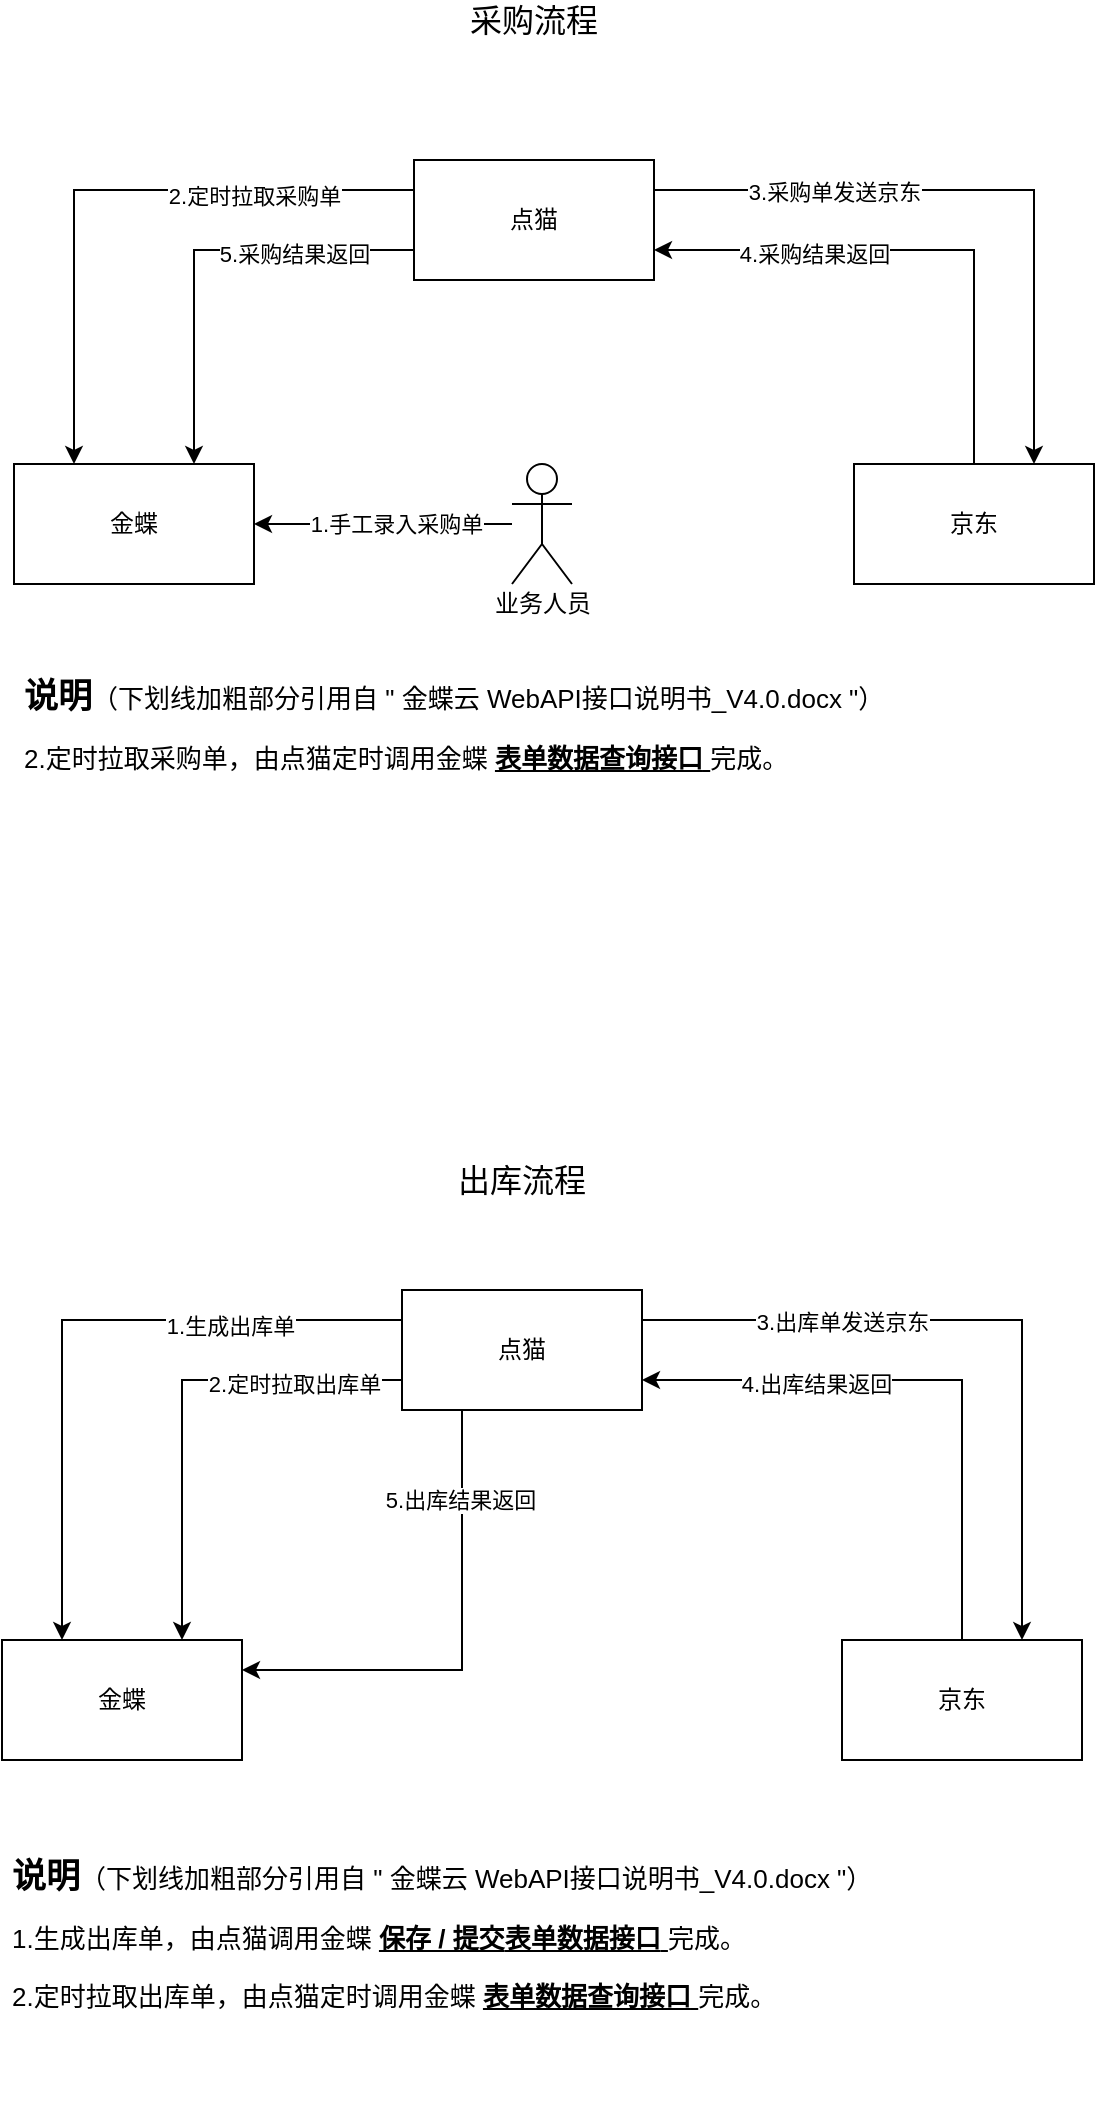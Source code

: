 <mxfile version="13.8.7" type="github">
  <diagram id="TQBs-fIxCHHja5KSU6ci" name="Page-1">
    <mxGraphModel dx="946" dy="626" grid="1" gridSize="10" guides="1" tooltips="1" connect="1" arrows="1" fold="1" page="1" pageScale="1" pageWidth="827" pageHeight="1169" math="0" shadow="0">
      <root>
        <mxCell id="0" />
        <mxCell id="1" parent="0" />
        <mxCell id="XbdUIOKITNwZQ8Tn0T4e-13" style="edgeStyle=orthogonalEdgeStyle;rounded=0;orthogonalLoop=1;jettySize=auto;html=1;exitX=0;exitY=0.25;exitDx=0;exitDy=0;entryX=0.25;entryY=0;entryDx=0;entryDy=0;" edge="1" parent="1" source="XbdUIOKITNwZQ8Tn0T4e-1" target="XbdUIOKITNwZQ8Tn0T4e-2">
          <mxGeometry relative="1" as="geometry">
            <mxPoint x="160" y="380" as="targetPoint" />
          </mxGeometry>
        </mxCell>
        <mxCell id="XbdUIOKITNwZQ8Tn0T4e-14" value="2.定时拉取采购单" style="edgeLabel;html=1;align=center;verticalAlign=middle;resizable=0;points=[];" vertex="1" connectable="0" parent="XbdUIOKITNwZQ8Tn0T4e-13">
          <mxGeometry x="-0.476" y="3" relative="1" as="geometry">
            <mxPoint as="offset" />
          </mxGeometry>
        </mxCell>
        <mxCell id="XbdUIOKITNwZQ8Tn0T4e-16" style="edgeStyle=orthogonalEdgeStyle;rounded=0;orthogonalLoop=1;jettySize=auto;html=1;exitX=1;exitY=0.25;exitDx=0;exitDy=0;entryX=0.75;entryY=0;entryDx=0;entryDy=0;" edge="1" parent="1" source="XbdUIOKITNwZQ8Tn0T4e-1" target="XbdUIOKITNwZQ8Tn0T4e-3">
          <mxGeometry relative="1" as="geometry">
            <mxPoint x="680" y="370" as="targetPoint" />
          </mxGeometry>
        </mxCell>
        <mxCell id="XbdUIOKITNwZQ8Tn0T4e-17" value="3.采购单发送京东" style="edgeLabel;html=1;align=center;verticalAlign=middle;resizable=0;points=[];" vertex="1" connectable="0" parent="XbdUIOKITNwZQ8Tn0T4e-16">
          <mxGeometry x="-0.656" y="-1" relative="1" as="geometry">
            <mxPoint x="34" as="offset" />
          </mxGeometry>
        </mxCell>
        <mxCell id="XbdUIOKITNwZQ8Tn0T4e-22" style="edgeStyle=orthogonalEdgeStyle;rounded=0;orthogonalLoop=1;jettySize=auto;html=1;exitX=0;exitY=0.75;exitDx=0;exitDy=0;entryX=0.75;entryY=0;entryDx=0;entryDy=0;" edge="1" parent="1" source="XbdUIOKITNwZQ8Tn0T4e-1" target="XbdUIOKITNwZQ8Tn0T4e-2">
          <mxGeometry relative="1" as="geometry" />
        </mxCell>
        <mxCell id="XbdUIOKITNwZQ8Tn0T4e-23" value="5.采购结果返回" style="edgeLabel;html=1;align=center;verticalAlign=middle;resizable=0;points=[];" vertex="1" connectable="0" parent="XbdUIOKITNwZQ8Tn0T4e-22">
          <mxGeometry x="-0.467" y="2" relative="1" as="geometry">
            <mxPoint x="-2" as="offset" />
          </mxGeometry>
        </mxCell>
        <mxCell id="XbdUIOKITNwZQ8Tn0T4e-1" value="点猫" style="rounded=0;whiteSpace=wrap;html=1;" vertex="1" parent="1">
          <mxGeometry x="350" y="140" width="120" height="60" as="geometry" />
        </mxCell>
        <mxCell id="XbdUIOKITNwZQ8Tn0T4e-2" value="金蝶" style="rounded=0;whiteSpace=wrap;html=1;" vertex="1" parent="1">
          <mxGeometry x="150" y="292" width="120" height="60" as="geometry" />
        </mxCell>
        <mxCell id="XbdUIOKITNwZQ8Tn0T4e-18" style="edgeStyle=orthogonalEdgeStyle;rounded=0;orthogonalLoop=1;jettySize=auto;html=1;exitX=0.5;exitY=0;exitDx=0;exitDy=0;entryX=1;entryY=0.75;entryDx=0;entryDy=0;" edge="1" parent="1" source="XbdUIOKITNwZQ8Tn0T4e-3" target="XbdUIOKITNwZQ8Tn0T4e-1">
          <mxGeometry relative="1" as="geometry">
            <mxPoint x="530" y="210" as="targetPoint" />
            <Array as="points">
              <mxPoint x="630" y="185" />
            </Array>
          </mxGeometry>
        </mxCell>
        <mxCell id="XbdUIOKITNwZQ8Tn0T4e-21" value="4.采购结果返回" style="edgeLabel;html=1;align=center;verticalAlign=middle;resizable=0;points=[];" vertex="1" connectable="0" parent="XbdUIOKITNwZQ8Tn0T4e-18">
          <mxGeometry x="0.797" y="2" relative="1" as="geometry">
            <mxPoint x="53" as="offset" />
          </mxGeometry>
        </mxCell>
        <mxCell id="XbdUIOKITNwZQ8Tn0T4e-3" value="京东" style="rounded=0;whiteSpace=wrap;html=1;" vertex="1" parent="1">
          <mxGeometry x="570" y="292" width="120" height="60" as="geometry" />
        </mxCell>
        <mxCell id="XbdUIOKITNwZQ8Tn0T4e-12" style="edgeStyle=orthogonalEdgeStyle;rounded=0;orthogonalLoop=1;jettySize=auto;html=1;entryX=1;entryY=0.5;entryDx=0;entryDy=0;" edge="1" parent="1" source="XbdUIOKITNwZQ8Tn0T4e-11" target="XbdUIOKITNwZQ8Tn0T4e-2">
          <mxGeometry relative="1" as="geometry" />
        </mxCell>
        <mxCell id="XbdUIOKITNwZQ8Tn0T4e-15" value="1.手工录入采购单" style="edgeLabel;html=1;align=center;verticalAlign=middle;resizable=0;points=[];" vertex="1" connectable="0" parent="XbdUIOKITNwZQ8Tn0T4e-12">
          <mxGeometry x="-0.4" y="-1" relative="1" as="geometry">
            <mxPoint x="-20" y="1" as="offset" />
          </mxGeometry>
        </mxCell>
        <mxCell id="XbdUIOKITNwZQ8Tn0T4e-11" value="" style="shape=umlActor;verticalLabelPosition=bottom;verticalAlign=top;html=1;" vertex="1" parent="1">
          <mxGeometry x="399" y="292" width="30" height="60" as="geometry" />
        </mxCell>
        <mxCell id="XbdUIOKITNwZQ8Tn0T4e-24" style="edgeStyle=orthogonalEdgeStyle;rounded=0;orthogonalLoop=1;jettySize=auto;html=1;exitX=0;exitY=0.25;exitDx=0;exitDy=0;entryX=0.25;entryY=0;entryDx=0;entryDy=0;" edge="1" parent="1" source="XbdUIOKITNwZQ8Tn0T4e-30" target="XbdUIOKITNwZQ8Tn0T4e-31">
          <mxGeometry relative="1" as="geometry">
            <mxPoint x="154" y="945" as="targetPoint" />
          </mxGeometry>
        </mxCell>
        <mxCell id="XbdUIOKITNwZQ8Tn0T4e-25" value="1.生成出库单" style="edgeLabel;html=1;align=center;verticalAlign=middle;resizable=0;points=[];" vertex="1" connectable="0" parent="XbdUIOKITNwZQ8Tn0T4e-24">
          <mxGeometry x="-0.476" y="3" relative="1" as="geometry">
            <mxPoint as="offset" />
          </mxGeometry>
        </mxCell>
        <mxCell id="XbdUIOKITNwZQ8Tn0T4e-26" style="edgeStyle=orthogonalEdgeStyle;rounded=0;orthogonalLoop=1;jettySize=auto;html=1;exitX=1;exitY=0.25;exitDx=0;exitDy=0;entryX=0.75;entryY=0;entryDx=0;entryDy=0;" edge="1" parent="1" source="XbdUIOKITNwZQ8Tn0T4e-30" target="XbdUIOKITNwZQ8Tn0T4e-34">
          <mxGeometry relative="1" as="geometry">
            <mxPoint x="674" y="935" as="targetPoint" />
          </mxGeometry>
        </mxCell>
        <mxCell id="XbdUIOKITNwZQ8Tn0T4e-27" value="3.出库单发送京东" style="edgeLabel;html=1;align=center;verticalAlign=middle;resizable=0;points=[];" vertex="1" connectable="0" parent="XbdUIOKITNwZQ8Tn0T4e-26">
          <mxGeometry x="-0.656" y="-1" relative="1" as="geometry">
            <mxPoint x="40" as="offset" />
          </mxGeometry>
        </mxCell>
        <mxCell id="XbdUIOKITNwZQ8Tn0T4e-28" style="edgeStyle=orthogonalEdgeStyle;rounded=0;orthogonalLoop=1;jettySize=auto;html=1;exitX=0;exitY=0.75;exitDx=0;exitDy=0;entryX=0.75;entryY=0;entryDx=0;entryDy=0;" edge="1" parent="1" source="XbdUIOKITNwZQ8Tn0T4e-30" target="XbdUIOKITNwZQ8Tn0T4e-31">
          <mxGeometry relative="1" as="geometry" />
        </mxCell>
        <mxCell id="XbdUIOKITNwZQ8Tn0T4e-29" value="2.定时拉取出库单" style="edgeLabel;html=1;align=center;verticalAlign=middle;resizable=0;points=[];" vertex="1" connectable="0" parent="XbdUIOKITNwZQ8Tn0T4e-28">
          <mxGeometry x="-0.467" y="2" relative="1" as="geometry">
            <mxPoint x="10" as="offset" />
          </mxGeometry>
        </mxCell>
        <mxCell id="XbdUIOKITNwZQ8Tn0T4e-35" style="edgeStyle=orthogonalEdgeStyle;rounded=0;orthogonalLoop=1;jettySize=auto;html=1;exitX=0.25;exitY=1;exitDx=0;exitDy=0;entryX=1;entryY=0.25;entryDx=0;entryDy=0;" edge="1" parent="1" source="XbdUIOKITNwZQ8Tn0T4e-30" target="XbdUIOKITNwZQ8Tn0T4e-31">
          <mxGeometry relative="1" as="geometry" />
        </mxCell>
        <mxCell id="XbdUIOKITNwZQ8Tn0T4e-36" value="5.出库结果返回" style="edgeLabel;html=1;align=center;verticalAlign=middle;resizable=0;points=[];" vertex="1" connectable="0" parent="XbdUIOKITNwZQ8Tn0T4e-35">
          <mxGeometry x="-0.625" y="-1" relative="1" as="geometry">
            <mxPoint as="offset" />
          </mxGeometry>
        </mxCell>
        <mxCell id="XbdUIOKITNwZQ8Tn0T4e-30" value="点猫" style="rounded=0;whiteSpace=wrap;html=1;" vertex="1" parent="1">
          <mxGeometry x="344" y="705" width="120" height="60" as="geometry" />
        </mxCell>
        <mxCell id="XbdUIOKITNwZQ8Tn0T4e-31" value="金蝶" style="rounded=0;whiteSpace=wrap;html=1;" vertex="1" parent="1">
          <mxGeometry x="144" y="880" width="120" height="60" as="geometry" />
        </mxCell>
        <mxCell id="XbdUIOKITNwZQ8Tn0T4e-32" style="edgeStyle=orthogonalEdgeStyle;rounded=0;orthogonalLoop=1;jettySize=auto;html=1;exitX=0.5;exitY=0;exitDx=0;exitDy=0;entryX=1;entryY=0.75;entryDx=0;entryDy=0;" edge="1" parent="1" source="XbdUIOKITNwZQ8Tn0T4e-34" target="XbdUIOKITNwZQ8Tn0T4e-30">
          <mxGeometry relative="1" as="geometry">
            <mxPoint x="524" y="775" as="targetPoint" />
            <Array as="points">
              <mxPoint x="624" y="750" />
            </Array>
          </mxGeometry>
        </mxCell>
        <mxCell id="XbdUIOKITNwZQ8Tn0T4e-33" value="4.出库结果返回" style="edgeLabel;html=1;align=center;verticalAlign=middle;resizable=0;points=[];" vertex="1" connectable="0" parent="XbdUIOKITNwZQ8Tn0T4e-32">
          <mxGeometry x="0.797" y="2" relative="1" as="geometry">
            <mxPoint x="57" as="offset" />
          </mxGeometry>
        </mxCell>
        <mxCell id="XbdUIOKITNwZQ8Tn0T4e-34" value="京东" style="rounded=0;whiteSpace=wrap;html=1;" vertex="1" parent="1">
          <mxGeometry x="564" y="880" width="120" height="60" as="geometry" />
        </mxCell>
        <mxCell id="XbdUIOKITNwZQ8Tn0T4e-38" value="采购流程" style="text;html=1;strokeColor=none;fillColor=none;align=center;verticalAlign=middle;whiteSpace=wrap;rounded=0;fontSize=16;" vertex="1" parent="1">
          <mxGeometry x="367" y="60" width="86" height="20" as="geometry" />
        </mxCell>
        <mxCell id="XbdUIOKITNwZQ8Tn0T4e-39" value="出库流程" style="text;html=1;strokeColor=none;fillColor=none;align=center;verticalAlign=middle;whiteSpace=wrap;rounded=0;fontSize=16;" vertex="1" parent="1">
          <mxGeometry x="366" y="640" width="76" height="20" as="geometry" />
        </mxCell>
        <mxCell id="XbdUIOKITNwZQ8Tn0T4e-41" value="业务人员" style="text;html=1;align=center;verticalAlign=middle;resizable=0;points=[];autosize=1;fontSize=12;" vertex="1" parent="1">
          <mxGeometry x="384" y="352" width="60" height="20" as="geometry" />
        </mxCell>
        <mxCell id="XbdUIOKITNwZQ8Tn0T4e-43" value="&lt;h1 style=&quot;font-size: 13px&quot;&gt;&lt;font style=&quot;font-size: 17px&quot;&gt;说明&lt;/font&gt;&lt;font style=&quot;font-size: 13px ; font-weight: normal&quot;&gt;（下划线加粗部分引用自 &quot; 金蝶云 WebAPI接口说明书_V4.0.docx &quot;）&lt;/font&gt;&lt;/h1&gt;&lt;p style=&quot;font-size: 13px&quot;&gt;2.定时拉取采购单，由点猫定时调用金蝶 &lt;u&gt;&lt;b&gt;表单数据查询接口&lt;/b&gt; &lt;/u&gt;完成。&lt;/p&gt;&lt;p&gt;&lt;br&gt;&lt;/p&gt;" style="text;html=1;strokeColor=none;fillColor=none;spacing=5;spacingTop=-20;whiteSpace=wrap;overflow=hidden;rounded=0;fontSize=12;" vertex="1" parent="1">
          <mxGeometry x="150" y="400" width="450" height="120" as="geometry" />
        </mxCell>
        <mxCell id="XbdUIOKITNwZQ8Tn0T4e-44" value="&lt;h1 style=&quot;font-size: 13px&quot;&gt;&lt;font style=&quot;font-size: 17px&quot;&gt;说明&lt;/font&gt;&lt;font style=&quot;font-size: 13px ; font-weight: normal&quot;&gt;（下划线加粗部分引用自 &quot; 金蝶云 WebAPI接口说明书_V4.0.docx &quot;）&lt;/font&gt;&lt;/h1&gt;&lt;p style=&quot;font-size: 13px&quot;&gt;1.生成出库单，由点猫调用金蝶 &lt;b&gt;&lt;u&gt;保存 / 提交&lt;/u&gt;&lt;/b&gt;&lt;u&gt;&lt;b&gt;表单数据接口&lt;/b&gt;&amp;nbsp;&lt;/u&gt;完成。&lt;br&gt;&lt;/p&gt;&lt;p style=&quot;font-size: 13px&quot;&gt;2.定时拉取出库单，由点猫定时调用金蝶 &lt;u&gt;&lt;b&gt;表单数据查询接口&lt;/b&gt; &lt;/u&gt;完成。&lt;/p&gt;&lt;p&gt;&lt;br&gt;&lt;/p&gt;" style="text;html=1;strokeColor=none;fillColor=none;spacing=5;spacingTop=-20;whiteSpace=wrap;overflow=hidden;rounded=0;fontSize=12;" vertex="1" parent="1">
          <mxGeometry x="144" y="990" width="450" height="120" as="geometry" />
        </mxCell>
      </root>
    </mxGraphModel>
  </diagram>
</mxfile>
